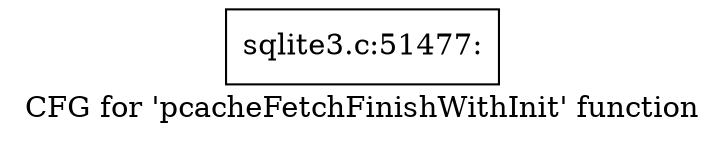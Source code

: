 digraph "CFG for 'pcacheFetchFinishWithInit' function" {
	label="CFG for 'pcacheFetchFinishWithInit' function";

	Node0x55c0f57e9f10 [shape=record,label="{sqlite3.c:51477:}"];
}
